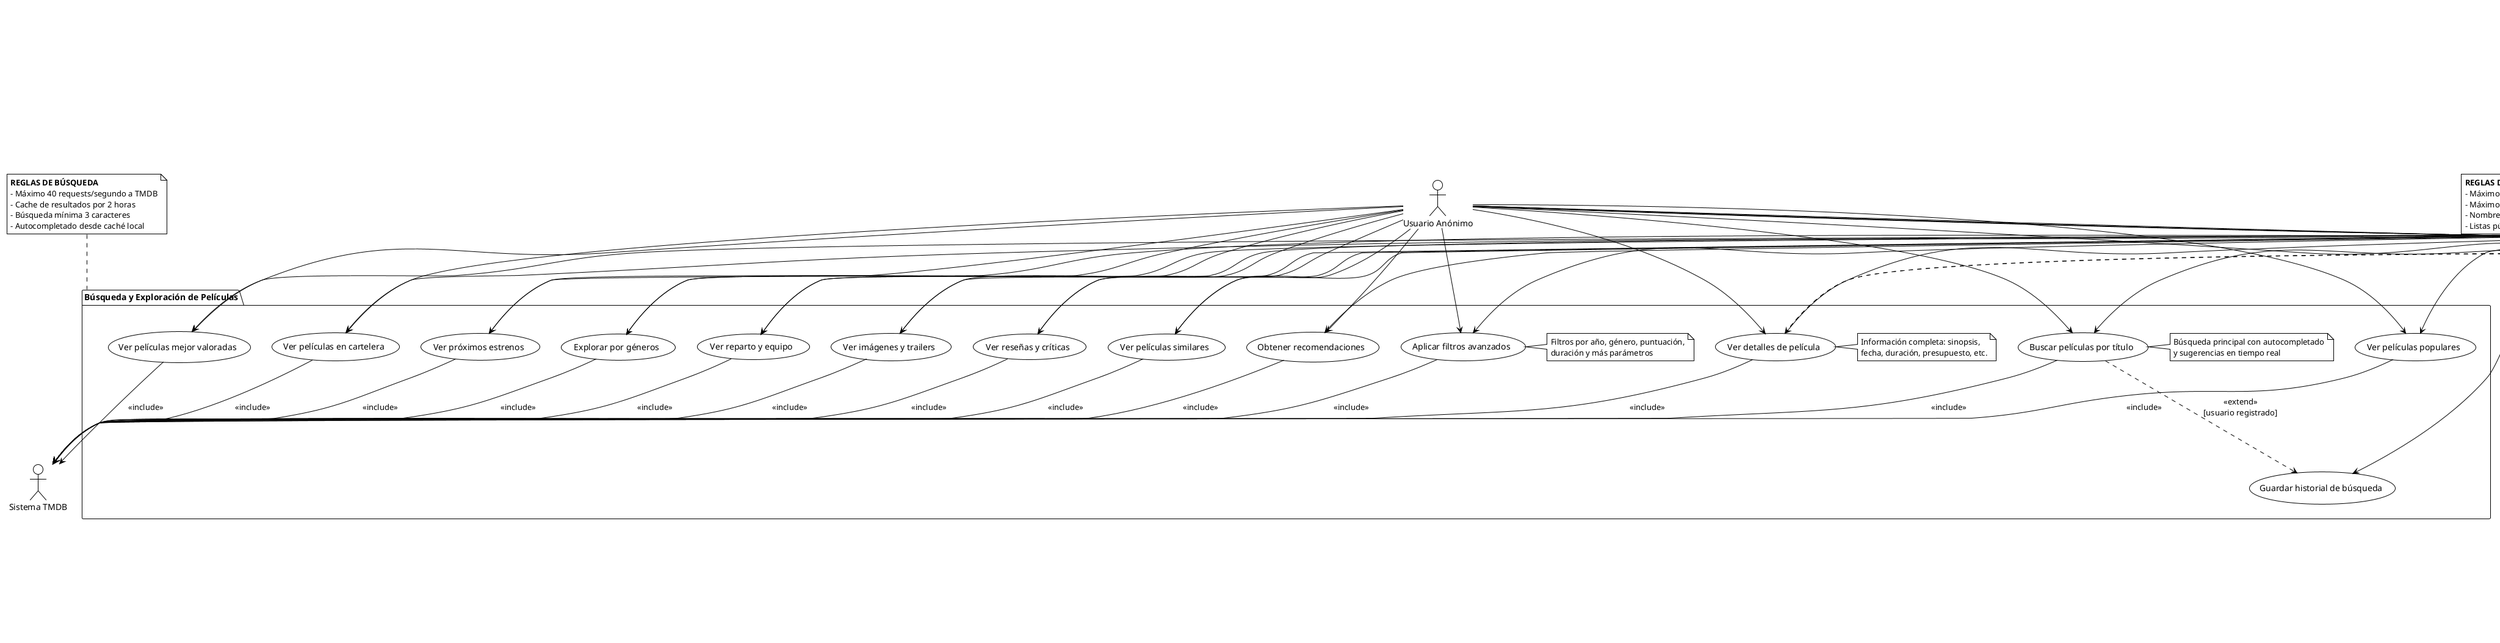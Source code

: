 @startuml CasosUso_CineScope
!theme plain

title Cine Scope - Diagrama de Casos de Uso\nAplicación de Búsqueda y Gestión de Películas\nGenerado: 2025-08-23 01:41:17 UTC por ShivaAtom

' ============================================================================
' ACTORES DEL SISTEMA
' ============================================================================

:Usuario Anónimo: as guest
:Usuario Registrado: as user
:Administrador: as admin
:Sistema TMDB: as tmdb
:Sistema Email: as email

' ============================================================================
' CASOS DE USO - MÓDULO BÚSQUEDA Y EXPLORACIÓN
' ============================================================================

package "Búsqueda y Exploración de Películas" {
    
    (Buscar películas por título) as UC001
    (Aplicar filtros avanzados) as UC002
    (Ver películas populares) as UC003
    (Ver películas mejor valoradas) as UC004
    (Ver películas en cartelera) as UC005
    (Ver próximos estrenos) as UC006
    (Explorar por géneros) as UC007
    (Ver detalles de película) as UC008
    (Ver reparto y equipo) as UC009
    (Ver imágenes y trailers) as UC010
    (Ver reseñas y críticas) as UC011
    (Ver películas similares) as UC012
    (Obtener recomendaciones) as UC013
    (Guardar historial de búsqueda) as UC014
    
    note right of UC001 : Búsqueda principal con autocompletado\ny sugerencias en tiempo real
    note right of UC002 : Filtros por año, género, puntuación,\nduración y más parámetros
    note right of UC008 : Información completa: sinopsis,\nfecha, duración, presupuesto, etc.
}

' ============================================================================
' CASOS DE USO - MÓDULO GESTIÓN DE FAVORITOS
' ============================================================================

package "Gestión de Favoritos" {
    
    (Agregar película a favoritos) as UC015
    (Quitar película de favoritos) as UC016
    (Ver lista de favoritos) as UC017
    (Calificar película favorita) as UC018
    (Agregar notas personales) as UC019
    (Marcar como vista/no vista) as UC020
    (Filtrar favoritos por género) as UC021
    (Ordenar lista de favoritos) as UC022
    (Exportar lista de favoritos) as UC023
    (Ver estadísticas de favoritos) as UC024
    (Buscar en favoritos) as UC025
    
    note right of UC018 : Puntuación personal de 1 a 10\nindependiente de TMDB
    note right of UC019 : Notas privadas del usuario\nsobre la película
    note right of UC024 : Géneros favoritos, tiempo total,\npromedios y tendencias
}

' ============================================================================
' CASOS DE USO - MÓDULO LISTAS PERSONALIZADAS
' ============================================================================

package "Listas Personalizadas" {
    
    (Crear lista personalizada) as UC026
    (Editar información de lista) as UC027
    (Eliminar lista) as UC028
    (Agregar película a lista) as UC029
    (Quitar película de lista) as UC030
    (Reordenar películas en lista) as UC031
    (Ver todas las listas) as UC032
    (Buscar en listas) as UC033
    (Hacer lista pública/privada) as UC034
    (Compartir lista por enlace) as UC035
    (Duplicar lista existente) as UC036
    (Ver listas públicas) as UC037
    
    note right of UC026 : Listas temáticas: "Para ver",\n"Clásicos", "Acción favorita", etc.
    note right of UC035 : Enlace para compartir lista\ncon otros usuarios
    note right of UC037 : Explorar listas públicas\nde otros usuarios
}

' ============================================================================
' CASOS DE USO - MÓDULO GESTIÓN DE USUARIO
' ============================================================================

package "Gestión de Usuario" {
    
    (Registrarse en el sistema) as UC038
    (Iniciar sesión) as UC039
    (Cerrar sesión) as UC040
    (Recuperar contraseña) as UC041
    (Verificar email) as UC042
    (Ver perfil de usuario) as UC043
    (Editar perfil) as UC044
    (Cambiar contraseña) as UC045
    (Cambiar foto de perfil) as UC046
    (Configurar preferencias) as UC047
    (Ver actividad reciente) as UC048
    (Eliminar cuenta) as UC049
    
    note right of UC047 : Idioma, tema, notificaciones,\nprivacidad de listas
    note right of UC048 : Favoritos recientes, búsquedas,\nlistas creadas/modificadas
}

' ============================================================================
' CASOS DE USO - MÓDULO CONFIGURACIÓN Y SISTEMA
' ============================================================================

package "Configuración y Sistema" {
    
    (Configurar idioma de interfaz) as UC050
    (Cambiar tema visual) as UC051
    (Gestionar notificaciones) as UC052
    (Ver términos y privacidad) as UC053
    (Contactar soporte) as UC054
    (Ver estadísticas del sistema) as UC055
    (Gestionar cache de datos) as UC056
    (Configurar funcionalidad offline) as UC057
    
    note right of UC055 : Solo para administradores:\nusuarios activos, películas más buscadas
    note right of UC057 : PWA: datos disponibles\nsin conexión a internet
}

' ============================================================================
' CASOS DE USO - MÓDULO ADMINISTRACIÓN
' ============================================================================

package "Administración del Sistema" {
    
    (Gestionar usuarios) as UC058
    (Ver logs del sistema) as UC059
    (Configurar parámetros globales) as UC060
    (Gestionar cache TMDB) as UC061
    (Monitorear performance) as UC062
    (Generar reportes de uso) as UC063
    (Gestionar copias de seguridad) as UC064
    
    note right of UC058 : Activar/desactivar usuarios,\nver estadísticas de uso
    note right of UC061 : Limpiar cache, configurar TTL,\nmonitorear uso de API TMDB
}

' ============================================================================
' RELACIONES DE ACTORES CON CASOS DE USO
' ============================================================================

' Usuario Anónimo - Funcionalidades básicas
guest --> UC001
guest --> UC002
guest --> UC003
guest --> UC004
guest --> UC005
guest --> UC006
guest --> UC007
guest --> UC008
guest --> UC009
guest --> UC010
guest --> UC011
guest --> UC012
guest --> UC013
guest --> UC037
guest --> UC038
guest --> UC039
guest --> UC041
guest --> UC053

' Usuario Registrado - Funcionalidades completas
user --> UC001
user --> UC002
user --> UC003
user --> UC004
user --> UC005
user --> UC006
user --> UC007
user --> UC008
user --> UC009
user --> UC010
user --> UC011
user --> UC012
user --> UC013
user --> UC014
user --> UC015
user --> UC016
user --> UC017
user --> UC018
user --> UC019
user --> UC020
user --> UC021
user --> UC022
user --> UC023
user --> UC024
user --> UC025
user --> UC026
user --> UC027
user --> UC028
user --> UC029
user --> UC030
user --> UC031
user --> UC032
user --> UC033
user --> UC034
user --> UC035
user --> UC036
user --> UC037
user --> UC040
user --> UC042
user --> UC043
user --> UC044
user --> UC045
user --> UC046
user --> UC047
user --> UC048
user --> UC049
user --> UC050
user --> UC051
user --> UC052
user --> UC054
user --> UC057

' Administrador - Funcionalidades de gestión
admin --> UC055
admin --> UC058
admin --> UC059
admin --> UC060
admin --> UC061
admin --> UC062
admin --> UC063
admin --> UC064

' ============================================================================
' RELACIONES CON SISTEMAS EXTERNOS
' ============================================================================

' Casos de uso que requieren TMDB API
UC001 --> tmdb : <<include>>
UC002 --> tmdb : <<include>>
UC003 --> tmdb : <<include>>
UC004 --> tmdb : <<include>>
UC005 --> tmdb : <<include>>
UC006 --> tmdb : <<include>>
UC007 --> tmdb : <<include>>
UC008 --> tmdb : <<include>>
UC009 --> tmdb : <<include>>
UC010 --> tmdb : <<include>>
UC011 --> tmdb : <<include>>
UC012 --> tmdb : <<include>>
UC013 --> tmdb : <<include>>

' Casos de uso que requieren email
UC038 --> email : <<include>>
UC041 --> email : <<include>>
UC042 --> email : <<include>>

' ============================================================================
' RELACIONES DE EXTENSIÓN Y INCLUSIÓN
' ============================================================================

' Extensiones para usuarios registrados
UC001 ..> UC014 : <<extend>>\n[usuario registrado]
UC008 ..> UC015 : <<extend>>\n[no es favorito]
UC008 ..> UC016 : <<extend>>\n[es favorito]
UC017 ..> UC018 : <<extend>>\n[calificar]
UC017 ..> UC019 : <<extend>>\n[agregar notas]
UC026 ..> UC029 : <<include>>

' Validaciones y autenticación
UC015 ..> UC039 : <<include>>\n[requiere login]
UC026 ..> UC039 : <<include>>\n[requiere login]
UC044 ..> UC045 : <<extend>>\n[cambiar contraseña]

' Funcionalidades de administración
UC058 ..> UC055 : <<include>>
UC062 ..> UC059 : <<include>>

' ============================================================================
' CASOS DE USO OFFLINE (PWA)
' ============================================================================

package "Funcionalidad Offline" {
    
    (Ver favoritos offline) as UC065
    (Ver listas offline) as UC066
    (Buscar en datos locales) as UC067
    (Sincronizar al conectar) as UC068
    
    note right of UC065 : Acceso a favoritos guardados\nlocalmente sin conexión
    note right of UC068 : Sincronización automática\ncuando se restaura conexión
}

' Relaciones offline
user --> UC065
user --> UC066
user --> UC067
user --> UC068

' ============================================================================
' RESTRICCIONES Y REGLAS DE NEGOCIO
' ============================================================================

note top of "Búsqueda y Exploración de Películas" : **REGLAS DE BÚSQUEDA**\n- Máximo 40 requests/segundo a TMDB\n- Cache de resultados por 2 horas\n- Búsqueda mínima 3 caracteres\n- Autocompletado desde caché local

note top of "Gestión de Favoritos" : **REGLAS DE FAVORITOS**\n- Máximo 1000 favoritos por usuario\n- Calificación personal 1-10\n- Notas máximo 500 caracteres\n- Sincronización automática

note top of "Listas Personalizadas" : **REGLAS DE LISTAS**\n- Máximo 50 listas por usuario\n- Máximo 200 películas por lista\n- Nombre único por usuario\n- Listas públicas moderadas

note top of "Gestión de Usuario" : **REGLAS DE USUARIO**\n- Email único en el sistema\n- Contraseña mínimo 8 caracteres\n- Verificación email obligatoria\n- Sesión expire en 7 días

note bottom : **CINE SCOPE - CASOS DE USO**\nSistema completo de gestión de películas\nIntegración optimizada con TMDB API\nFuncionalidad offline con PWA\nGestión personal de favoritos y listas\nInterfaz responsive y accesible\nGenerado: 2025-08-23 01:41:17 UTC por ShivaAtom

@enduml